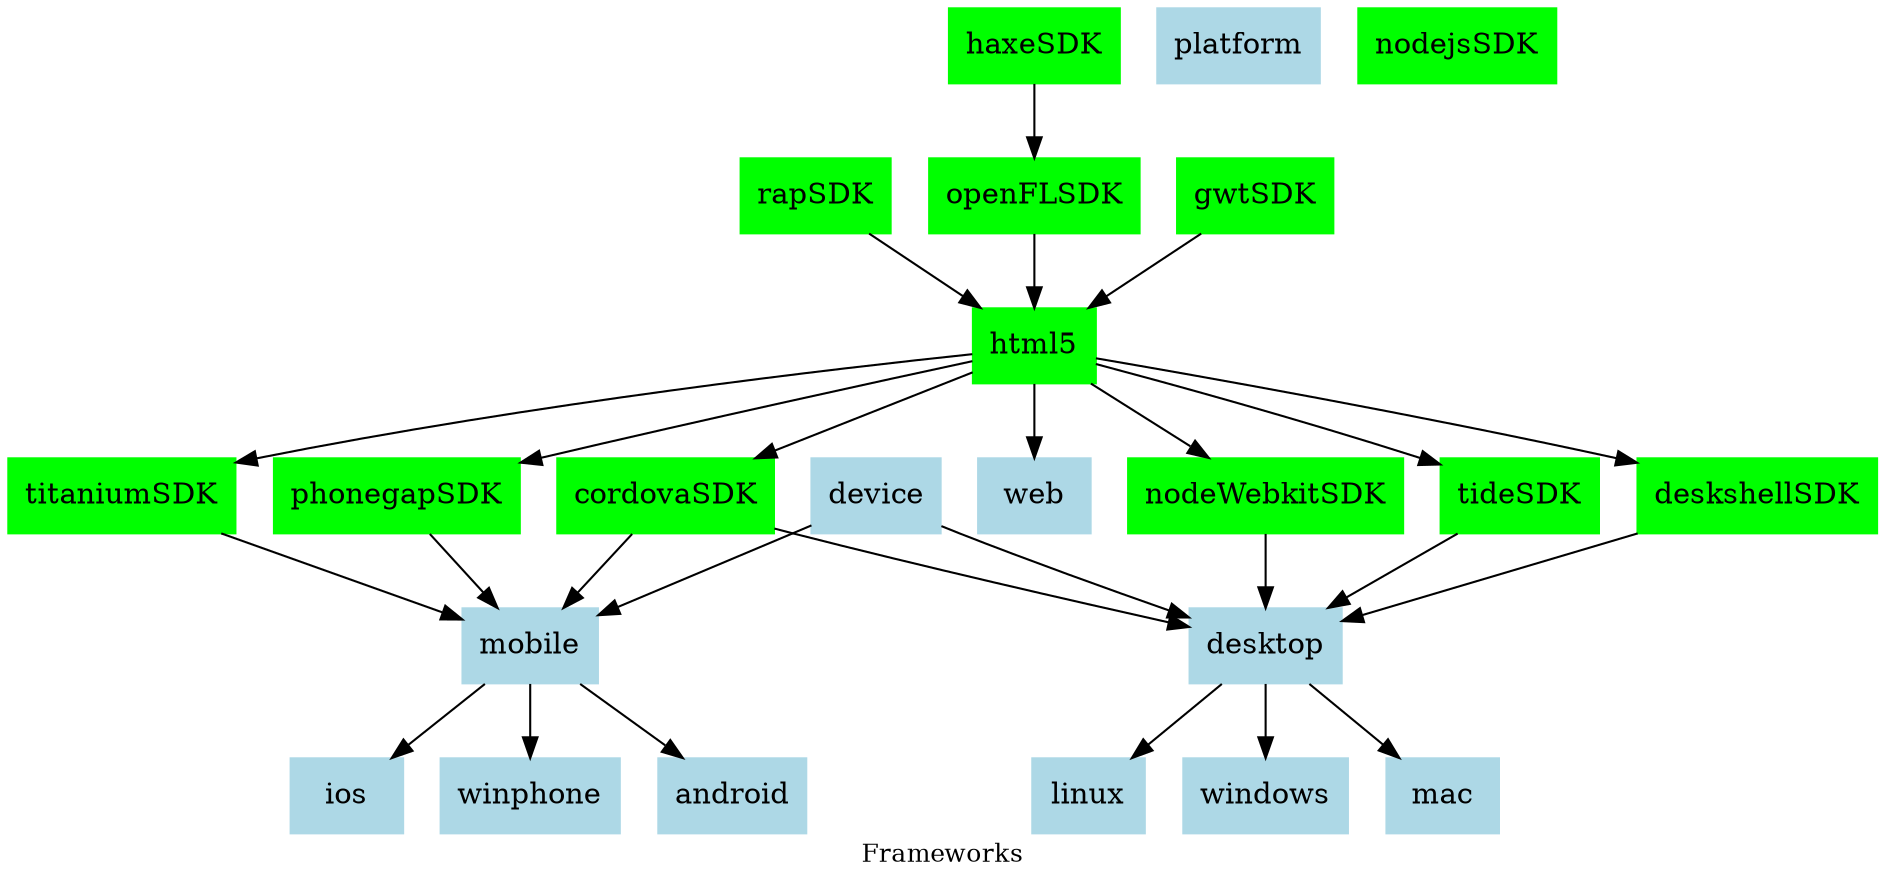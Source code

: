 ##Command to produce the output: "neato -Tsvg frameworks.gv  > neato-frameworks.svg  &&  dot -Tsvg frameworks.gv > dot-frameworks.svg  &&  circo -Tsvg frameworks.gv > circo-frameworks.svg &&  twopi -Tsvg frameworks.gv > twopi-frameworks.svg &&  fdp -Tsvg frameworks.gv > fdp-frameworks.svg && sfdp -Tsvg frameworks.gv > sfdp-frameworks.svg && patchwork -Tsvg frameworks.gv > patch-frameworks.svg"
digraph Frameworks {
node [shape=box, color=lightblue,style=filled];  mobile;desktop;platform;web;device;ios; winphone; android;linux;windows;mac;
node [shape=box, color=green,style=filled]; 
  platform->{};
        mobile->{ios; winphone; android};
        web->{};
        
        device->{mobile; desktop};
        
        html5->{cordovaSDK;nodeWebkitSDK;phonegapSDK;  titaniumSDK; tideSDK;deskshellSDK;web};
        
        tideSDK->{desktop};
    
        rapSDK->{ html5};
        
        titaniumSDK->{mobile};
        
        phonegapSDK->{mobile};
        
        openFLSDK->{ html5};
        
        haxeSDK->{openFLSDK};
        
        nodejsSDK->{};
        
        gwtSDK->{html5};
        
        ios->{};
        
        winphone->{};
        
        android->{};
        
        desktop->{linux;windows;mac};
  cordovaSDK->{mobile;desktop};
deskshellSDK->{desktop};
nodeWebkitSDK->{desktop};
overlap=false;
label="Frameworks";
fontsize=12;
}

